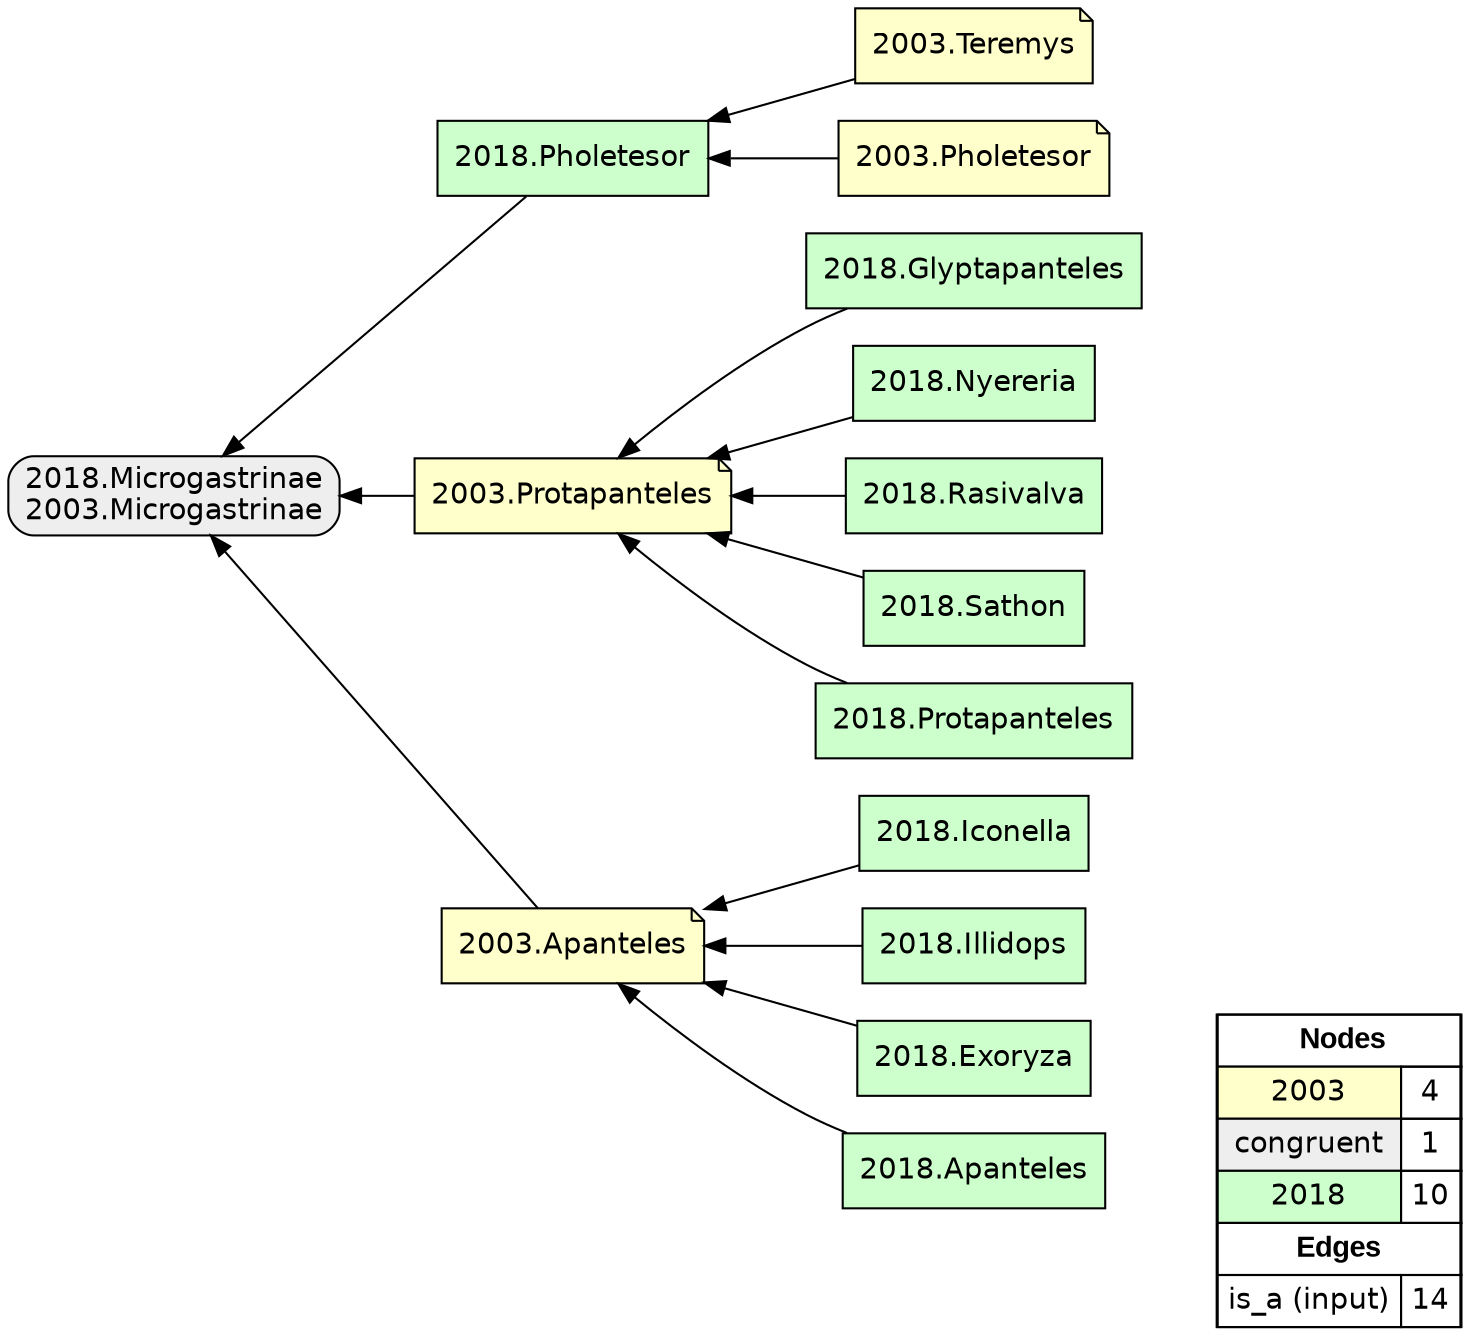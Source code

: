 digraph{
rankdir=RL
node[shape=note style=filled fillcolor="#FFFFCC" fontname="helvetica"] 
"2003.Teremys"
"2003.Pholetesor"
"2003.Protapanteles"
"2003.Apanteles"
node[shape=box style="filled,rounded" fillcolor="#EEEEEE" fontname="helvetica"] 
"2018.Microgastrinae\n2003.Microgastrinae"
node[shape=box style=filled fillcolor="#CCFFCC" fontname="helvetica"] 
"2018.Iconella"
"2018.Illidops"
"2018.Glyptapanteles"
"2018.Nyereria"
"2018.Rasivalva"
"2018.Exoryza"
"2018.Sathon"
"2018.Pholetesor"
"2018.Apanteles"
"2018.Protapanteles"
edge[arrowhead=normal style=solid color="#000000" constraint=true penwidth=1]
"2018.Iconella" -> "2003.Apanteles"
"2018.Sathon" -> "2003.Protapanteles"
"2018.Apanteles" -> "2003.Apanteles"
"2018.Exoryza" -> "2003.Apanteles"
"2018.Illidops" -> "2003.Apanteles"
"2003.Apanteles" -> "2018.Microgastrinae\n2003.Microgastrinae"
"2018.Glyptapanteles" -> "2003.Protapanteles"
"2018.Nyereria" -> "2003.Protapanteles"
"2003.Teremys" -> "2018.Pholetesor"
"2018.Pholetesor" -> "2018.Microgastrinae\n2003.Microgastrinae"
"2018.Rasivalva" -> "2003.Protapanteles"
"2003.Pholetesor" -> "2018.Pholetesor"
"2018.Protapanteles" -> "2003.Protapanteles"
"2003.Protapanteles" -> "2018.Microgastrinae\n2003.Microgastrinae"
edge[arrowhead=normal style=dotted color="#000000" constraint=true penwidth=1]
node[shape=box] 
{rank=source Legend [fillcolor= white margin=0 label=< 
 <TABLE BORDER="0" CELLBORDER="1" CELLSPACING="0" CELLPADDING="4"> 
<TR> <TD COLSPAN="2"><font face="Arial Black"> Nodes</font></TD> </TR> 
<TR> 
 <TD bgcolor="#FFFFCC" fontname="helvetica">2003</TD> 
 <TD>4</TD> 
 </TR> 
<TR> 
 <TD bgcolor="#EEEEEE" fontname="helvetica">congruent</TD> 
 <TD>1</TD> 
 </TR> 
<TR> 
 <TD bgcolor="#CCFFCC" fontname="helvetica">2018</TD> 
 <TD>10</TD> 
 </TR> 
<TR> <TD COLSPAN="2"><font face = "Arial Black"> Edges </font></TD> </TR> 
<TR> 
 <TD><font color ="#000000">is_a (input)</font></TD><TD>14</TD>
</TR>
</TABLE> 
 >] } 
}